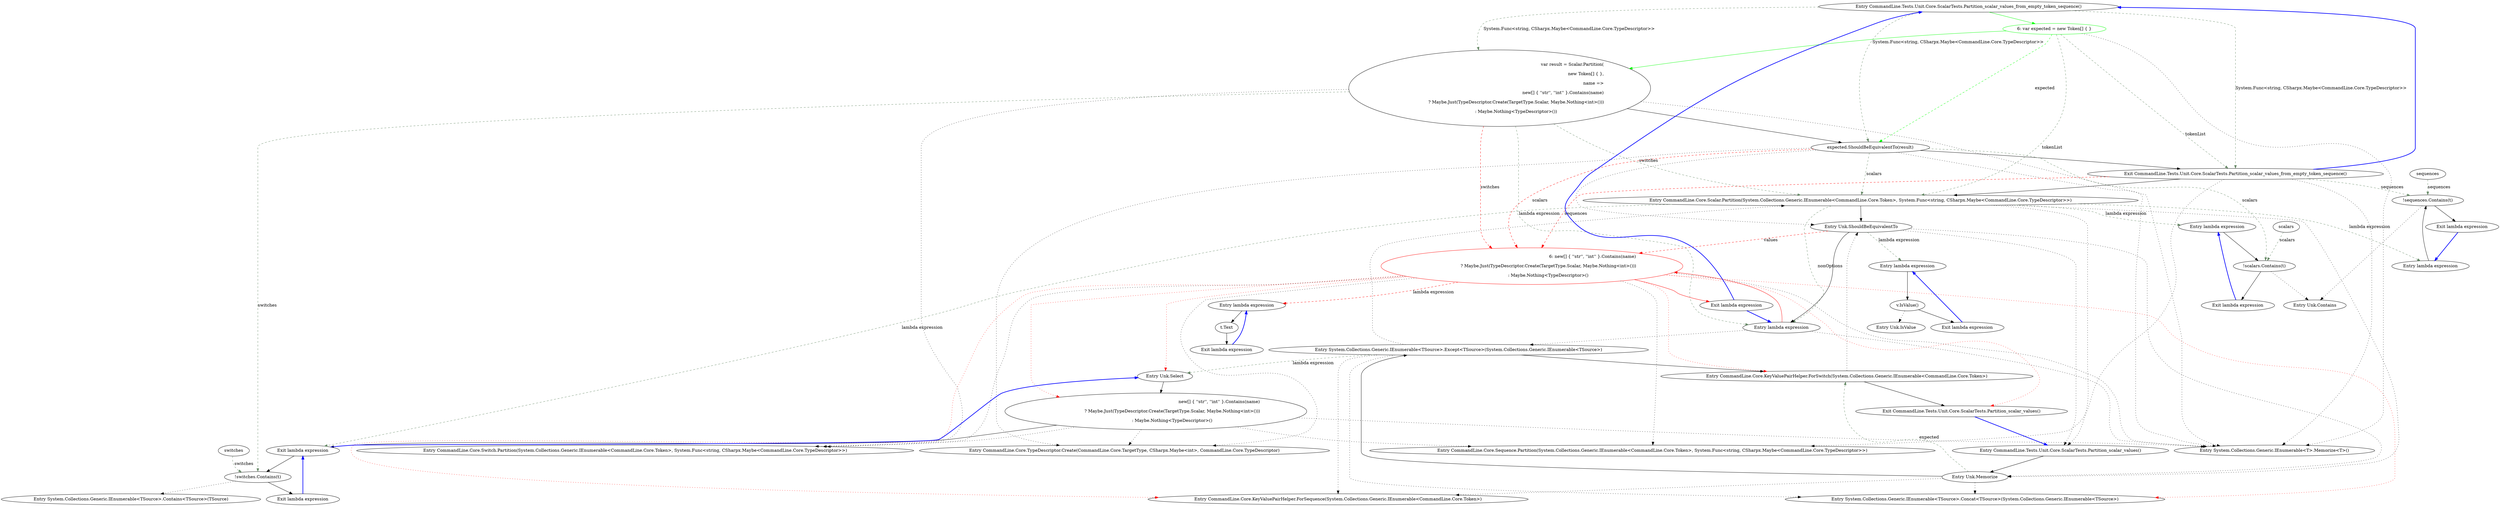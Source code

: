 digraph  {
m2_0 [cluster="CommandLine.Tests.Unit.Core.ScalarTests.Partition_scalar_values_from_empty_token_sequence()", file="TokenPartitioner.cs", label="Entry CommandLine.Tests.Unit.Core.ScalarTests.Partition_scalar_values_from_empty_token_sequence()", span="13-13"];
m2_1 [cluster="CommandLine.Tests.Unit.Core.ScalarTests.Partition_scalar_values_from_empty_token_sequence()", color=green, community=0, file="TokenPartitioner.cs", label="6: var expected = new Token[] { }", span="15-15"];
m2_2 [cluster="CommandLine.Tests.Unit.Core.ScalarTests.Partition_scalar_values_from_empty_token_sequence()", file="TokenPartitioner.cs", label="var result = Scalar.Partition(\r\n                new Token[] { },\r\n                name =>\r\n                    new[] { ''str'', ''int'' }.Contains(name)\r\n                        ? Maybe.Just(TypeDescriptor.Create(TargetType.Scalar, Maybe.Nothing<int>()))\r\n                        : Maybe.Nothing<TypeDescriptor>())", span="17-22"];
m2_3 [cluster="CommandLine.Tests.Unit.Core.ScalarTests.Partition_scalar_values_from_empty_token_sequence()", file="TokenPartitioner.cs", label="expected.ShouldBeEquivalentTo(result)", span="24-24"];
m2_4 [cluster="CommandLine.Tests.Unit.Core.ScalarTests.Partition_scalar_values_from_empty_token_sequence()", file="TokenPartitioner.cs", label="Exit CommandLine.Tests.Unit.Core.ScalarTests.Partition_scalar_values_from_empty_token_sequence()", span="13-13"];
m2_5 [cluster="CommandLine.Core.Scalar.Partition(System.Collections.Generic.IEnumerable<CommandLine.Core.Token>, System.Func<string, CSharpx.Maybe<CommandLine.Core.TypeDescriptor>>)", file="TokenPartitioner.cs", label="Entry CommandLine.Core.Scalar.Partition(System.Collections.Generic.IEnumerable<CommandLine.Core.Token>, System.Func<string, CSharpx.Maybe<CommandLine.Core.TypeDescriptor>>)", span="12-12"];
m2_8 [cluster="lambda expression", color=red, community=1, file="TokenPartitioner.cs", label="6: new[] { ''str'', ''int'' }.Contains(name)\r\n                        ? Maybe.Just(TypeDescriptor.Create(TargetType.Scalar, Maybe.Nothing<int>()))\r\n                        : Maybe.Nothing<TypeDescriptor>()", span="20-22"];
m2_6 [cluster="Unk.ShouldBeEquivalentTo", file="TokenPartitioner.cs", label="Entry Unk.ShouldBeEquivalentTo", span=""];
m2_7 [cluster="lambda expression", file="TokenPartitioner.cs", label="Entry lambda expression", span="19-22"];
m2_9 [cluster="lambda expression", file="TokenPartitioner.cs", label="Exit lambda expression", span="19-22"];
m2_10 [cluster="System.Collections.Generic.IEnumerable<T>.Memorize<T>()", file="TokenPartitioner.cs", label="Entry System.Collections.Generic.IEnumerable<T>.Memorize<T>()", span="374-374"];
m2_26 [cluster="System.Collections.Generic.IEnumerable<TSource>.Contains<TSource>(TSource)", file="TokenPartitioner.cs", label="Entry System.Collections.Generic.IEnumerable<TSource>.Contains<TSource>(TSource)", span="0-0"];
m2_19 [cluster="System.Collections.Generic.IEnumerable<TSource>.Concat<TSource>(System.Collections.Generic.IEnumerable<TSource>)", file="TokenPartitioner.cs", label="Entry System.Collections.Generic.IEnumerable<TSource>.Concat<TSource>(System.Collections.Generic.IEnumerable<TSource>)", span="0-0"];
m2_12 [cluster="CommandLine.Core.TypeDescriptor.Create(CommandLine.Core.TargetType, CSharpx.Maybe<int>, CommandLine.Core.TypeDescriptor)", file="TokenPartitioner.cs", label="Entry CommandLine.Core.TypeDescriptor.Create(CommandLine.Core.TargetType, CSharpx.Maybe<int>, CommandLine.Core.TypeDescriptor)", span="35-35"];
m2_18 [cluster="CommandLine.Tests.Unit.Core.ScalarTests.Partition_scalar_values()", file="TokenPartitioner.cs", label="Exit CommandLine.Tests.Unit.Core.ScalarTests.Partition_scalar_values()", span="28-28"];
m2_37 [cluster="Unk.IsValue", file="TokenPartitioner.cs", label="Entry Unk.IsValue", span=""];
m2_20 [cluster="CommandLine.Core.KeyValuePairHelper.ForSequence(System.Collections.Generic.IEnumerable<CommandLine.Core.Token>)", file="TokenPartitioner.cs", label="Entry CommandLine.Core.KeyValuePairHelper.ForSequence(System.Collections.Generic.IEnumerable<CommandLine.Core.Token>)", span="22-22"];
m2_14 [cluster="CommandLine.Tests.Unit.Core.ScalarTests.Partition_scalar_values()", file="TokenPartitioner.cs", label="Entry CommandLine.Tests.Unit.Core.ScalarTests.Partition_scalar_values()", span="28-28"];
m2_22 [cluster="lambda expression", file="TokenPartitioner.cs", label="new[] { ''str'', ''int'' }.Contains(name)\r\n                        ? Maybe.Just(TypeDescriptor.Create(TargetType.Scalar, Maybe.Nothing<int>()))\r\n                        : Maybe.Nothing<TypeDescriptor>()", span="39-41"];
m2_16 [cluster="System.Collections.Generic.IEnumerable<TSource>.Except<TSource>(System.Collections.Generic.IEnumerable<TSource>)", file="TokenPartitioner.cs", label="Entry System.Collections.Generic.IEnumerable<TSource>.Except<TSource>(System.Collections.Generic.IEnumerable<TSource>)", span="0-0"];
m2_17 [cluster="CommandLine.Core.KeyValuePairHelper.ForSwitch(System.Collections.Generic.IEnumerable<CommandLine.Core.Token>)", file="TokenPartitioner.cs", label="Entry CommandLine.Core.KeyValuePairHelper.ForSwitch(System.Collections.Generic.IEnumerable<CommandLine.Core.Token>)", span="10-10"];
m2_15 [cluster="Unk.Memorize", file="TokenPartitioner.cs", label="Entry Unk.Memorize", span=""];
m2_30 [cluster="Unk.Contains", file="TokenPartitioner.cs", label="Entry Unk.Contains", span=""];
m2_13 [cluster="CommandLine.Core.Sequence.Partition(System.Collections.Generic.IEnumerable<CommandLine.Core.Token>, System.Func<string, CSharpx.Maybe<CommandLine.Core.TypeDescriptor>>)", file="TokenPartitioner.cs", label="Entry CommandLine.Core.Sequence.Partition(System.Collections.Generic.IEnumerable<CommandLine.Core.Token>, System.Func<string, CSharpx.Maybe<CommandLine.Core.TypeDescriptor>>)", span="12-12"];
m2_21 [cluster="Unk.Select", file="TokenPartitioner.cs", label="Entry Unk.Select", span=""];
m2_24 [cluster="lambda expression", file="TokenPartitioner.cs", label="!switches.Contains(t)", span="21-21"];
m2_28 [cluster="lambda expression", file="TokenPartitioner.cs", label="!scalars.Contains(t)", span="22-22"];
m2_32 [cluster="lambda expression", file="TokenPartitioner.cs", label="!sequences.Contains(t)", span="23-23"];
m2_23 [cluster="lambda expression", file="TokenPartitioner.cs", label="Exit lambda expression", span="38-41"];
m2_27 [cluster="lambda expression", file="TokenPartitioner.cs", label="Entry lambda expression", span="22-22"];
m2_31 [cluster="lambda expression", file="TokenPartitioner.cs", label="Entry lambda expression", span="23-23"];
m2_34 [cluster="lambda expression", file="TokenPartitioner.cs", label="Entry lambda expression", span="24-24"];
m2_38 [cluster="lambda expression", file="TokenPartitioner.cs", label="Entry lambda expression", span="31-31"];
m2_25 [cluster="lambda expression", file="TokenPartitioner.cs", label="Exit lambda expression", span="21-21"];
m2_29 [cluster="lambda expression", file="TokenPartitioner.cs", label="Exit lambda expression", span="22-22"];
m2_33 [cluster="lambda expression", file="TokenPartitioner.cs", label="Exit lambda expression", span="23-23"];
m2_35 [cluster="lambda expression", file="TokenPartitioner.cs", label="v.IsValue()", span="24-24"];
m2_36 [cluster="lambda expression", file="TokenPartitioner.cs", label="Exit lambda expression", span="24-24"];
m2_39 [cluster="lambda expression", file="TokenPartitioner.cs", label="t.Text", span="31-31"];
m2_40 [cluster="lambda expression", file="TokenPartitioner.cs", label="Exit lambda expression", span="31-31"];
m2_11 [cluster="CommandLine.Core.Switch.Partition(System.Collections.Generic.IEnumerable<CommandLine.Core.Token>, System.Func<string, CSharpx.Maybe<CommandLine.Core.TypeDescriptor>>)", file="TokenPartitioner.cs", label="Entry CommandLine.Core.Switch.Partition(System.Collections.Generic.IEnumerable<CommandLine.Core.Token>, System.Func<string, CSharpx.Maybe<CommandLine.Core.TypeDescriptor>>)", span="11-11"];
m2_41 [file="TokenPartitioner.cs", label=switches, span=""];
m2_42 [file="TokenPartitioner.cs", label=scalars, span=""];
m2_43 [file="TokenPartitioner.cs", label=sequences, span=""];
m2_0 -> m2_1  [color=green, key=0, style=solid];
m2_0 -> m2_2  [color=darkseagreen4, key=1, label="System.Func<string, CSharpx.Maybe<CommandLine.Core.TypeDescriptor>>", style=dashed];
m2_0 -> m2_3  [color=darkseagreen4, key=1, label="System.Func<string, CSharpx.Maybe<CommandLine.Core.TypeDescriptor>>", style=dashed];
m2_0 -> m2_4  [color=darkseagreen4, key=1, label="System.Func<string, CSharpx.Maybe<CommandLine.Core.TypeDescriptor>>", style=dashed];
m2_1 -> m2_2  [color=green, key=0, style=solid];
m2_1 -> m2_10  [key=2, style=dotted];
m2_1 -> m2_3  [color=green, key=1, label=expected, style=dashed];
m2_1 -> m2_4  [color=darkseagreen4, key=1, label=tokenList, style=dashed];
m2_1 -> m2_5  [color=darkseagreen4, key=1, label=tokenList, style=dashed];
m2_2 -> m2_3  [key=0, style=solid];
m2_2 -> m2_11  [key=2, style=dotted];
m2_2 -> m2_10  [key=2, style=dotted];
m2_2 -> m2_5  [color=darkseagreen4, key=1, label=switches, style=dashed];
m2_2 -> m2_24  [color=darkseagreen4, key=1, label=switches, style=dashed];
m2_2 -> m2_8  [color=red, key=1, label=switches, style=dashed];
m2_2 -> m2_7  [color=darkseagreen4, key=1, label="lambda expression", style=dashed];
m2_3 -> m2_4  [key=0, style=solid];
m2_3 -> m2_12  [key=2, style=dotted];
m2_3 -> m2_10  [key=2, style=dotted];
m2_3 -> m2_5  [color=darkseagreen4, key=1, label=scalars, style=dashed];
m2_3 -> m2_28  [color=darkseagreen4, key=1, label=scalars, style=dashed];
m2_3 -> m2_8  [color=red, key=1, label=scalars, style=dashed];
m2_3 -> m2_6  [key=2, style=dotted];
m2_4 -> m2_5  [key=0, style=solid];
m2_4 -> m2_13  [key=2, style=dotted];
m2_4 -> m2_10  [key=2, style=dotted];
m2_4 -> m2_32  [color=darkseagreen4, key=1, label=sequences, style=dashed];
m2_4 -> m2_8  [color=red, key=1, label=sequences, style=dashed];
m2_4 -> m2_0  [color=blue, key=0, style=bold];
m2_5 -> m2_6  [key=0, style=solid];
m2_5 -> m2_14  [key=2, style=dotted];
m2_5 -> m2_15  [key=2, style=dotted];
m2_5 -> m2_23  [color=darkseagreen4, key=1, label="lambda expression", style=dashed];
m2_5 -> m2_27  [color=darkseagreen4, key=1, label="lambda expression", style=dashed];
m2_5 -> m2_31  [color=darkseagreen4, key=1, label="lambda expression", style=dashed];
m2_5 -> m2_7  [color=darkseagreen4, key=1, label=nonOptions, style=dashed];
m2_8 -> m2_9  [color=red, key=0, style=solid];
m2_8 -> m2_17  [color=red, key=2, style=dotted];
m2_8 -> m2_18  [color=red, key=2, style=dotted];
m2_8 -> m2_19  [color=red, key=2, style=dotted];
m2_8 -> m2_20  [color=red, key=2, style=dotted];
m2_8 -> m2_21  [color=red, key=2, style=dotted];
m2_8 -> m2_22  [color=red, key=2, style=dotted];
m2_8 -> m2_38  [color=red, key=1, label="lambda expression", style=dashed];
m2_8 -> m2_10  [key=2, style=dotted];
m2_8 -> m2_11  [key=2, style=dotted];
m2_8 -> m2_12  [key=2, style=dotted];
m2_8 -> m2_13  [key=2, style=dotted];
m2_6 -> m2_7  [key=0, style=solid];
m2_6 -> m2_14  [key=2, style=dotted];
m2_6 -> m2_15  [key=2, style=dotted];
m2_6 -> m2_34  [color=darkseagreen4, key=1, label="lambda expression", style=dashed];
m2_6 -> m2_8  [color=red, key=1, label=values, style=dashed];
m2_7 -> m2_8  [color=red, key=0, style=solid];
m2_7 -> m2_16  [key=2, style=dotted];
m2_7 -> m2_10  [key=2, style=dotted];
m2_9 -> m2_0  [color=blue, key=0, style=bold];
m2_9 -> m2_7  [color=blue, key=0, style=bold];
m2_18 -> m2_14  [color=blue, key=0, style=bold];
m2_14 -> m2_15  [key=0, style=solid];
m2_22 -> m2_10  [key=2, style=dotted];
m2_22 -> m2_11  [key=2, style=dotted];
m2_22 -> m2_12  [key=2, style=dotted];
m2_22 -> m2_13  [key=2, style=dotted];
m2_22 -> m2_23  [key=0, style=solid];
m2_16 -> m2_5  [key=2, style=dotted];
m2_16 -> m2_17  [key=0, style=solid];
m2_16 -> m2_19  [key=2, style=dotted];
m2_16 -> m2_20  [key=2, style=dotted];
m2_16 -> m2_21  [color=darkseagreen4, key=1, label="lambda expression", style=dashed];
m2_17 -> m2_6  [key=2, style=dotted];
m2_17 -> m2_18  [key=0, style=solid];
m2_15 -> m2_16  [key=0, style=solid];
m2_15 -> m2_17  [color=darkseagreen4, key=1, label=expected, style=dashed];
m2_15 -> m2_19  [key=2, style=dotted];
m2_15 -> m2_20  [key=2, style=dotted];
m2_21 -> m2_22  [key=0, style=solid];
m2_24 -> m2_25  [key=0, style=solid];
m2_24 -> m2_26  [key=2, style=dotted];
m2_28 -> m2_29  [key=0, style=solid];
m2_28 -> m2_30  [key=2, style=dotted];
m2_32 -> m2_33  [key=0, style=solid];
m2_32 -> m2_30  [key=2, style=dotted];
m2_23 -> m2_24  [key=0, style=solid];
m2_23 -> m2_21  [color=blue, key=0, style=bold];
m2_27 -> m2_28  [key=0, style=solid];
m2_31 -> m2_32  [key=0, style=solid];
m2_34 -> m2_35  [key=0, style=solid];
m2_38 -> m2_39  [key=0, style=solid];
m2_25 -> m2_23  [color=blue, key=0, style=bold];
m2_29 -> m2_27  [color=blue, key=0, style=bold];
m2_33 -> m2_31  [color=blue, key=0, style=bold];
m2_35 -> m2_36  [key=0, style=solid];
m2_35 -> m2_37  [key=2, style=dotted];
m2_36 -> m2_34  [color=blue, key=0, style=bold];
m2_39 -> m2_40  [key=0, style=solid];
m2_40 -> m2_38  [color=blue, key=0, style=bold];
m2_41 -> m2_24  [color=darkseagreen4, key=1, label=switches, style=dashed];
m2_42 -> m2_28  [color=darkseagreen4, key=1, label=scalars, style=dashed];
m2_43 -> m2_32  [color=darkseagreen4, key=1, label=sequences, style=dashed];
}
